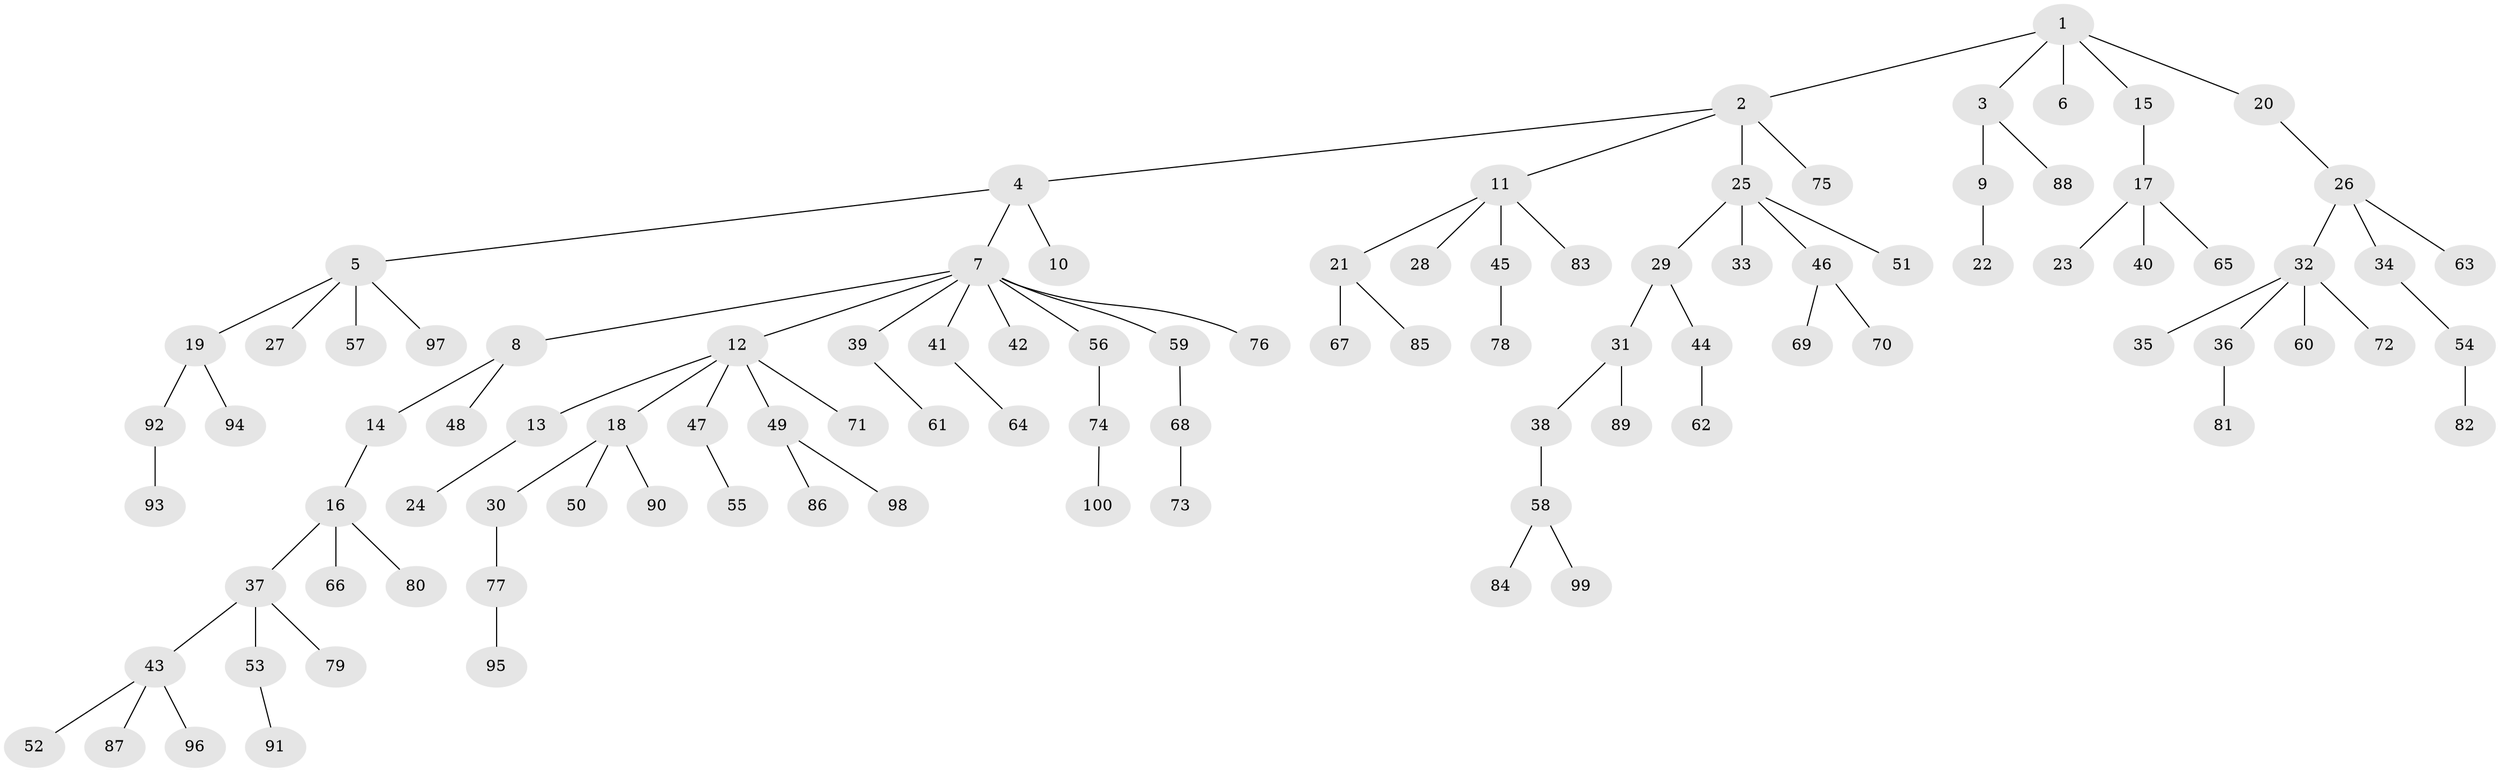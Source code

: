 // coarse degree distribution, {8: 0.014084507042253521, 2: 0.15492957746478872, 11: 0.014084507042253521, 4: 0.04225352112676056, 1: 0.647887323943662, 3: 0.056338028169014086, 6: 0.056338028169014086, 5: 0.014084507042253521}
// Generated by graph-tools (version 1.1) at 2025/52/02/27/25 19:52:10]
// undirected, 100 vertices, 99 edges
graph export_dot {
graph [start="1"]
  node [color=gray90,style=filled];
  1;
  2;
  3;
  4;
  5;
  6;
  7;
  8;
  9;
  10;
  11;
  12;
  13;
  14;
  15;
  16;
  17;
  18;
  19;
  20;
  21;
  22;
  23;
  24;
  25;
  26;
  27;
  28;
  29;
  30;
  31;
  32;
  33;
  34;
  35;
  36;
  37;
  38;
  39;
  40;
  41;
  42;
  43;
  44;
  45;
  46;
  47;
  48;
  49;
  50;
  51;
  52;
  53;
  54;
  55;
  56;
  57;
  58;
  59;
  60;
  61;
  62;
  63;
  64;
  65;
  66;
  67;
  68;
  69;
  70;
  71;
  72;
  73;
  74;
  75;
  76;
  77;
  78;
  79;
  80;
  81;
  82;
  83;
  84;
  85;
  86;
  87;
  88;
  89;
  90;
  91;
  92;
  93;
  94;
  95;
  96;
  97;
  98;
  99;
  100;
  1 -- 2;
  1 -- 3;
  1 -- 6;
  1 -- 15;
  1 -- 20;
  2 -- 4;
  2 -- 11;
  2 -- 25;
  2 -- 75;
  3 -- 9;
  3 -- 88;
  4 -- 5;
  4 -- 7;
  4 -- 10;
  5 -- 19;
  5 -- 27;
  5 -- 57;
  5 -- 97;
  7 -- 8;
  7 -- 12;
  7 -- 39;
  7 -- 41;
  7 -- 42;
  7 -- 56;
  7 -- 59;
  7 -- 76;
  8 -- 14;
  8 -- 48;
  9 -- 22;
  11 -- 21;
  11 -- 28;
  11 -- 45;
  11 -- 83;
  12 -- 13;
  12 -- 18;
  12 -- 47;
  12 -- 49;
  12 -- 71;
  13 -- 24;
  14 -- 16;
  15 -- 17;
  16 -- 37;
  16 -- 66;
  16 -- 80;
  17 -- 23;
  17 -- 40;
  17 -- 65;
  18 -- 30;
  18 -- 50;
  18 -- 90;
  19 -- 92;
  19 -- 94;
  20 -- 26;
  21 -- 67;
  21 -- 85;
  25 -- 29;
  25 -- 33;
  25 -- 46;
  25 -- 51;
  26 -- 32;
  26 -- 34;
  26 -- 63;
  29 -- 31;
  29 -- 44;
  30 -- 77;
  31 -- 38;
  31 -- 89;
  32 -- 35;
  32 -- 36;
  32 -- 60;
  32 -- 72;
  34 -- 54;
  36 -- 81;
  37 -- 43;
  37 -- 53;
  37 -- 79;
  38 -- 58;
  39 -- 61;
  41 -- 64;
  43 -- 52;
  43 -- 87;
  43 -- 96;
  44 -- 62;
  45 -- 78;
  46 -- 69;
  46 -- 70;
  47 -- 55;
  49 -- 86;
  49 -- 98;
  53 -- 91;
  54 -- 82;
  56 -- 74;
  58 -- 84;
  58 -- 99;
  59 -- 68;
  68 -- 73;
  74 -- 100;
  77 -- 95;
  92 -- 93;
}
